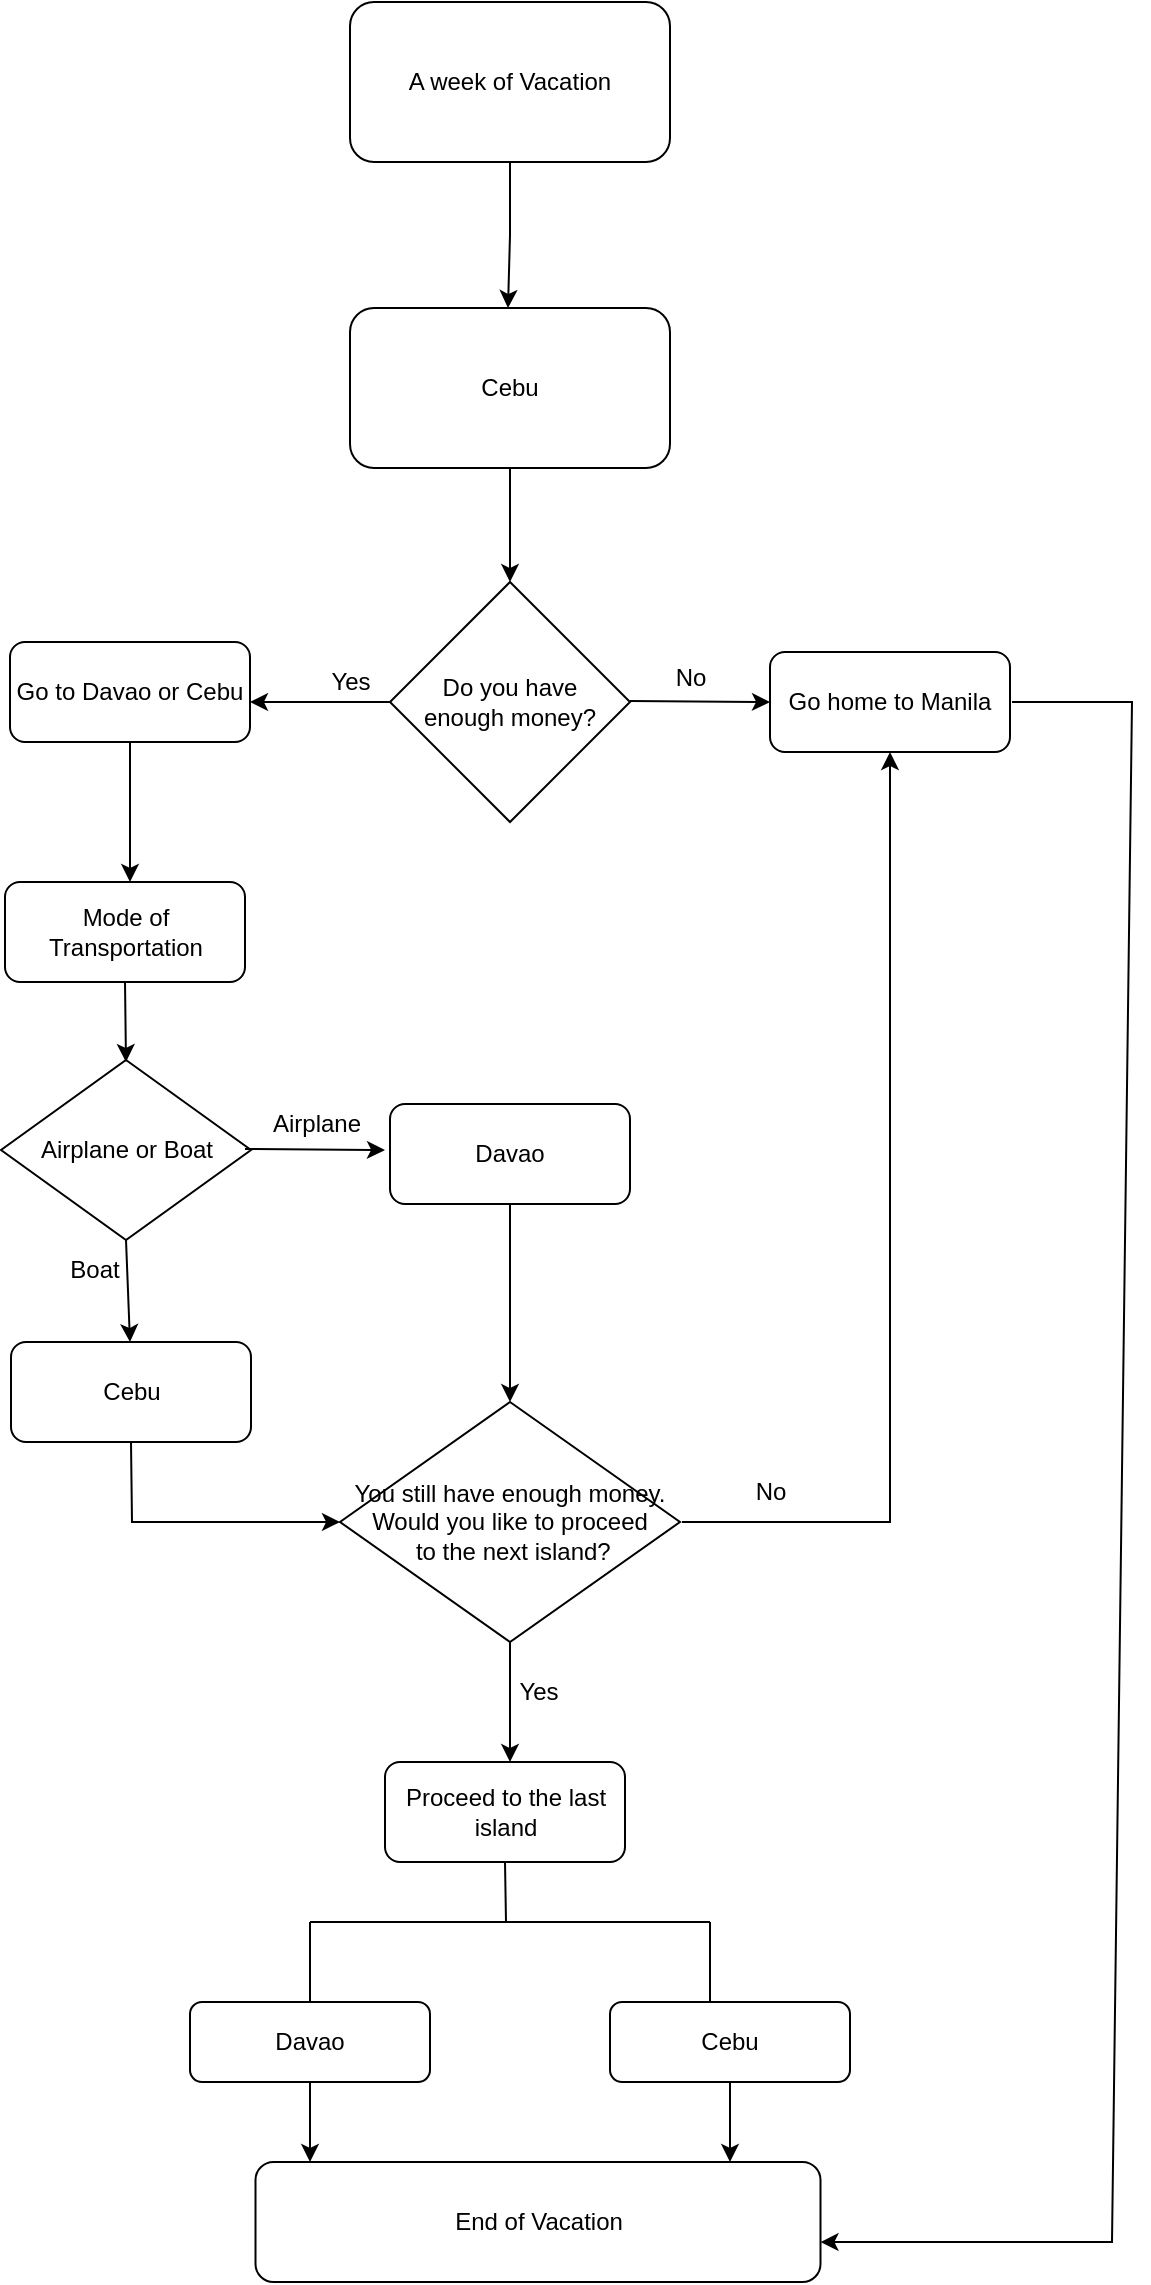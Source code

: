 <mxfile version="23.0.0" type="github">
  <diagram name="Page-1" id="WiqSVp00HvFaXut3ixDZ">
    <mxGraphModel dx="1035" dy="1710" grid="1" gridSize="10" guides="1" tooltips="1" connect="1" arrows="1" fold="1" page="1" pageScale="1" pageWidth="827" pageHeight="1169" math="0" shadow="0">
      <root>
        <mxCell id="0" />
        <mxCell id="1" parent="0" />
        <mxCell id="EAjmZisyZm97tcP2uOi2-6" value="" style="edgeStyle=orthogonalEdgeStyle;rounded=0;orthogonalLoop=1;jettySize=auto;html=1;exitX=0.5;exitY=1;exitDx=0;exitDy=0;" parent="1" source="EAjmZisyZm97tcP2uOi2-2" edge="1">
          <mxGeometry relative="1" as="geometry">
            <mxPoint x="379" y="-1067" as="sourcePoint" />
            <mxPoint x="379.0" y="-1007.0" as="targetPoint" />
          </mxGeometry>
        </mxCell>
        <mxCell id="EAjmZisyZm97tcP2uOi2-2" value="A week of Vacation" style="rounded=1;whiteSpace=wrap;html=1;" parent="1" vertex="1">
          <mxGeometry x="300" y="-1160" width="160" height="80" as="geometry" />
        </mxCell>
        <mxCell id="EAjmZisyZm97tcP2uOi2-8" value="Go home to Manila" style="rounded=1;whiteSpace=wrap;html=1;" parent="1" vertex="1">
          <mxGeometry x="510" y="-835" width="120" height="50" as="geometry" />
        </mxCell>
        <mxCell id="EAjmZisyZm97tcP2uOi2-9" value="&lt;br&gt;No" style="text;html=1;align=center;verticalAlign=middle;resizable=0;points=[];autosize=1;strokeColor=none;fillColor=none;" parent="1" vertex="1">
          <mxGeometry x="450" y="-850" width="40" height="40" as="geometry" />
        </mxCell>
        <mxCell id="Qit393KmViXH-omauKFx-1" value="Cebu" style="rounded=1;whiteSpace=wrap;html=1;" vertex="1" parent="1">
          <mxGeometry x="300" y="-1007" width="160" height="80" as="geometry" />
        </mxCell>
        <mxCell id="Qit393KmViXH-omauKFx-2" value="Do you have &lt;br&gt;enough money?" style="rhombus;whiteSpace=wrap;html=1;" vertex="1" parent="1">
          <mxGeometry x="320" y="-870" width="120" height="120" as="geometry" />
        </mxCell>
        <mxCell id="Qit393KmViXH-omauKFx-7" value="" style="endArrow=classic;html=1;rounded=0;exitX=0.5;exitY=1;exitDx=0;exitDy=0;entryX=0.5;entryY=0;entryDx=0;entryDy=0;" edge="1" parent="1" source="Qit393KmViXH-omauKFx-1" target="Qit393KmViXH-omauKFx-2">
          <mxGeometry width="50" height="50" relative="1" as="geometry">
            <mxPoint x="390" y="-840" as="sourcePoint" />
            <mxPoint x="440" y="-890" as="targetPoint" />
          </mxGeometry>
        </mxCell>
        <mxCell id="Qit393KmViXH-omauKFx-8" value="" style="endArrow=classic;html=1;rounded=0;exitX=0.5;exitY=1;exitDx=0;exitDy=0;" edge="1" parent="1">
          <mxGeometry width="50" height="50" relative="1" as="geometry">
            <mxPoint x="440" y="-810.5" as="sourcePoint" />
            <mxPoint x="510" y="-810" as="targetPoint" />
          </mxGeometry>
        </mxCell>
        <mxCell id="Qit393KmViXH-omauKFx-9" value="" style="endArrow=classic;html=1;rounded=0;exitX=0;exitY=0.5;exitDx=0;exitDy=0;" edge="1" parent="1" source="Qit393KmViXH-omauKFx-2">
          <mxGeometry width="50" height="50" relative="1" as="geometry">
            <mxPoint x="230" y="-810" as="sourcePoint" />
            <mxPoint x="250" y="-810" as="targetPoint" />
          </mxGeometry>
        </mxCell>
        <mxCell id="Qit393KmViXH-omauKFx-10" value="Go to Davao or Cebu" style="rounded=1;whiteSpace=wrap;html=1;" vertex="1" parent="1">
          <mxGeometry x="130" y="-840" width="120" height="50" as="geometry" />
        </mxCell>
        <mxCell id="Qit393KmViXH-omauKFx-11" value="No" style="text;html=1;align=center;verticalAlign=middle;resizable=0;points=[];autosize=1;strokeColor=none;fillColor=none;" vertex="1" parent="1">
          <mxGeometry x="490" y="-430" width="40" height="30" as="geometry" />
        </mxCell>
        <mxCell id="Qit393KmViXH-omauKFx-15" value="" style="endArrow=classic;html=1;rounded=0;exitX=0.5;exitY=1;exitDx=0;exitDy=0;" edge="1" parent="1" source="Qit393KmViXH-omauKFx-10">
          <mxGeometry width="50" height="50" relative="1" as="geometry">
            <mxPoint x="400" y="-710" as="sourcePoint" />
            <mxPoint x="190" y="-720" as="targetPoint" />
          </mxGeometry>
        </mxCell>
        <mxCell id="Qit393KmViXH-omauKFx-16" value="Airplane or Boat" style="rhombus;whiteSpace=wrap;html=1;" vertex="1" parent="1">
          <mxGeometry x="125.5" y="-631" width="125" height="90" as="geometry" />
        </mxCell>
        <mxCell id="Qit393KmViXH-omauKFx-18" value="" style="endArrow=classic;html=1;rounded=0;exitX=0.5;exitY=1;exitDx=0;exitDy=0;" edge="1" parent="1" source="Qit393KmViXH-omauKFx-16">
          <mxGeometry width="50" height="50" relative="1" as="geometry">
            <mxPoint x="265" y="-645.5" as="sourcePoint" />
            <mxPoint x="190" y="-490" as="targetPoint" />
          </mxGeometry>
        </mxCell>
        <mxCell id="Qit393KmViXH-omauKFx-19" value="Mode of Transportation" style="rounded=1;whiteSpace=wrap;html=1;" vertex="1" parent="1">
          <mxGeometry x="127.5" y="-720" width="120" height="50" as="geometry" />
        </mxCell>
        <mxCell id="Qit393KmViXH-omauKFx-20" value="Davao" style="rounded=1;whiteSpace=wrap;html=1;" vertex="1" parent="1">
          <mxGeometry x="320" y="-609" width="120" height="50" as="geometry" />
        </mxCell>
        <mxCell id="Qit393KmViXH-omauKFx-26" value="" style="endArrow=classic;html=1;rounded=0;exitX=0.5;exitY=1;exitDx=0;exitDy=0;" edge="1" parent="1" source="Qit393KmViXH-omauKFx-19">
          <mxGeometry width="50" height="50" relative="1" as="geometry">
            <mxPoint x="200" y="-780" as="sourcePoint" />
            <mxPoint x="188" y="-630" as="targetPoint" />
          </mxGeometry>
        </mxCell>
        <mxCell id="Qit393KmViXH-omauKFx-27" value="" style="endArrow=classic;html=1;rounded=0;exitX=0.5;exitY=1;exitDx=0;exitDy=0;" edge="1" parent="1">
          <mxGeometry width="50" height="50" relative="1" as="geometry">
            <mxPoint x="247.5" y="-586.5" as="sourcePoint" />
            <mxPoint x="317.5" y="-586" as="targetPoint" />
          </mxGeometry>
        </mxCell>
        <mxCell id="Qit393KmViXH-omauKFx-28" value="Airplane" style="text;html=1;align=center;verticalAlign=middle;resizable=0;points=[];autosize=1;strokeColor=none;fillColor=none;" vertex="1" parent="1">
          <mxGeometry x="247.5" y="-614" width="70" height="30" as="geometry" />
        </mxCell>
        <mxCell id="Qit393KmViXH-omauKFx-31" value="Boat" style="text;html=1;align=center;verticalAlign=middle;resizable=0;points=[];autosize=1;strokeColor=none;fillColor=none;" vertex="1" parent="1">
          <mxGeometry x="147" y="-541" width="50" height="30" as="geometry" />
        </mxCell>
        <mxCell id="Qit393KmViXH-omauKFx-32" value="Cebu" style="rounded=1;whiteSpace=wrap;html=1;" vertex="1" parent="1">
          <mxGeometry x="130.5" y="-490" width="120" height="50" as="geometry" />
        </mxCell>
        <mxCell id="Qit393KmViXH-omauKFx-33" value="" style="endArrow=classic;html=1;rounded=0;entryX=0;entryY=0.5;entryDx=0;entryDy=0;exitX=0.5;exitY=1;exitDx=0;exitDy=0;" edge="1" parent="1" source="Qit393KmViXH-omauKFx-32" target="Qit393KmViXH-omauKFx-37">
          <mxGeometry width="50" height="50" relative="1" as="geometry">
            <mxPoint x="380" y="-400" as="sourcePoint" />
            <mxPoint x="450" y="-460" as="targetPoint" />
            <Array as="points">
              <mxPoint x="191" y="-400" />
            </Array>
          </mxGeometry>
        </mxCell>
        <mxCell id="Qit393KmViXH-omauKFx-37" value="You still have enough money. Would you like to proceed&lt;br&gt;&amp;nbsp;to the next island?" style="rhombus;whiteSpace=wrap;html=1;" vertex="1" parent="1">
          <mxGeometry x="295" y="-460" width="170" height="120" as="geometry" />
        </mxCell>
        <mxCell id="Qit393KmViXH-omauKFx-38" value="" style="endArrow=classic;html=1;rounded=0;exitX=0.5;exitY=1;exitDx=0;exitDy=0;entryX=0.5;entryY=0;entryDx=0;entryDy=0;" edge="1" parent="1" source="Qit393KmViXH-omauKFx-20" target="Qit393KmViXH-omauKFx-37">
          <mxGeometry width="50" height="50" relative="1" as="geometry">
            <mxPoint x="400" y="-410" as="sourcePoint" />
            <mxPoint x="450" y="-460" as="targetPoint" />
          </mxGeometry>
        </mxCell>
        <mxCell id="Qit393KmViXH-omauKFx-40" value="" style="endArrow=classic;html=1;rounded=0;entryX=0.5;entryY=1;entryDx=0;entryDy=0;" edge="1" parent="1" target="EAjmZisyZm97tcP2uOi2-8">
          <mxGeometry width="50" height="50" relative="1" as="geometry">
            <mxPoint x="466" y="-400" as="sourcePoint" />
            <mxPoint x="556" y="-400" as="targetPoint" />
            <Array as="points">
              <mxPoint x="570" y="-400" />
            </Array>
          </mxGeometry>
        </mxCell>
        <mxCell id="Qit393KmViXH-omauKFx-42" value="" style="endArrow=classic;html=1;rounded=0;exitX=0.5;exitY=1;exitDx=0;exitDy=0;" edge="1" parent="1" source="Qit393KmViXH-omauKFx-37">
          <mxGeometry width="50" height="50" relative="1" as="geometry">
            <mxPoint x="480" y="-390" as="sourcePoint" />
            <mxPoint x="380" y="-280" as="targetPoint" />
          </mxGeometry>
        </mxCell>
        <mxCell id="Qit393KmViXH-omauKFx-43" value="Yes" style="text;html=1;align=center;verticalAlign=middle;resizable=0;points=[];autosize=1;strokeColor=none;fillColor=none;" vertex="1" parent="1">
          <mxGeometry x="280" y="-835" width="40" height="30" as="geometry" />
        </mxCell>
        <mxCell id="Qit393KmViXH-omauKFx-46" value="Yes" style="text;html=1;align=center;verticalAlign=middle;resizable=0;points=[];autosize=1;strokeColor=none;fillColor=none;" vertex="1" parent="1">
          <mxGeometry x="374" y="-330" width="40" height="30" as="geometry" />
        </mxCell>
        <mxCell id="Qit393KmViXH-omauKFx-47" value="Proceed to the last island" style="rounded=1;whiteSpace=wrap;html=1;" vertex="1" parent="1">
          <mxGeometry x="317.5" y="-280" width="120" height="50" as="geometry" />
        </mxCell>
        <mxCell id="Qit393KmViXH-omauKFx-50" value="" style="endArrow=none;html=1;rounded=0;entryX=0.5;entryY=1;entryDx=0;entryDy=0;" edge="1" parent="1" target="Qit393KmViXH-omauKFx-47">
          <mxGeometry width="50" height="50" relative="1" as="geometry">
            <mxPoint x="378" y="-200" as="sourcePoint" />
            <mxPoint x="460" y="-240" as="targetPoint" />
          </mxGeometry>
        </mxCell>
        <mxCell id="Qit393KmViXH-omauKFx-51" value="" style="endArrow=none;html=1;rounded=0;" edge="1" parent="1">
          <mxGeometry width="50" height="50" relative="1" as="geometry">
            <mxPoint x="280" y="-200" as="sourcePoint" />
            <mxPoint x="480" y="-200" as="targetPoint" />
          </mxGeometry>
        </mxCell>
        <mxCell id="Qit393KmViXH-omauKFx-52" value="" style="endArrow=none;html=1;rounded=0;" edge="1" parent="1">
          <mxGeometry width="50" height="50" relative="1" as="geometry">
            <mxPoint x="280" y="-160" as="sourcePoint" />
            <mxPoint x="280" y="-200" as="targetPoint" />
          </mxGeometry>
        </mxCell>
        <mxCell id="Qit393KmViXH-omauKFx-53" value="" style="endArrow=none;html=1;rounded=0;" edge="1" parent="1">
          <mxGeometry width="50" height="50" relative="1" as="geometry">
            <mxPoint x="480" y="-160" as="sourcePoint" />
            <mxPoint x="480" y="-200" as="targetPoint" />
          </mxGeometry>
        </mxCell>
        <mxCell id="Qit393KmViXH-omauKFx-54" value="Davao" style="rounded=1;whiteSpace=wrap;html=1;" vertex="1" parent="1">
          <mxGeometry x="220" y="-160" width="120" height="40" as="geometry" />
        </mxCell>
        <mxCell id="Qit393KmViXH-omauKFx-55" value="Cebu" style="rounded=1;whiteSpace=wrap;html=1;" vertex="1" parent="1">
          <mxGeometry x="430" y="-160" width="120" height="40" as="geometry" />
        </mxCell>
        <mxCell id="Qit393KmViXH-omauKFx-58" value="" style="endArrow=classic;html=1;rounded=0;exitX=0.5;exitY=1;exitDx=0;exitDy=0;" edge="1" parent="1" source="Qit393KmViXH-omauKFx-54">
          <mxGeometry width="50" height="50" relative="1" as="geometry">
            <mxPoint x="410" y="50" as="sourcePoint" />
            <mxPoint x="280" y="-80" as="targetPoint" />
          </mxGeometry>
        </mxCell>
        <mxCell id="Qit393KmViXH-omauKFx-59" value="" style="endArrow=classic;html=1;rounded=0;exitX=0.5;exitY=1;exitDx=0;exitDy=0;" edge="1" parent="1" source="Qit393KmViXH-omauKFx-55">
          <mxGeometry width="50" height="50" relative="1" as="geometry">
            <mxPoint x="410" y="50" as="sourcePoint" />
            <mxPoint x="490" y="-80" as="targetPoint" />
          </mxGeometry>
        </mxCell>
        <mxCell id="Qit393KmViXH-omauKFx-60" value="End of Vacation" style="rounded=1;whiteSpace=wrap;html=1;" vertex="1" parent="1">
          <mxGeometry x="252.75" y="-80" width="282.5" height="60" as="geometry" />
        </mxCell>
        <mxCell id="Qit393KmViXH-omauKFx-61" value="" style="endArrow=classic;html=1;rounded=0;exitX=1;exitY=0.5;exitDx=0;exitDy=0;entryX=1;entryY=0.667;entryDx=0;entryDy=0;entryPerimeter=0;" edge="1" parent="1" target="Qit393KmViXH-omauKFx-60">
          <mxGeometry width="50" height="50" relative="1" as="geometry">
            <mxPoint x="631" y="-810" as="sourcePoint" />
            <mxPoint x="540" y="-40" as="targetPoint" />
            <Array as="points">
              <mxPoint x="691" y="-810" />
              <mxPoint x="681" y="-40" />
            </Array>
          </mxGeometry>
        </mxCell>
      </root>
    </mxGraphModel>
  </diagram>
</mxfile>
